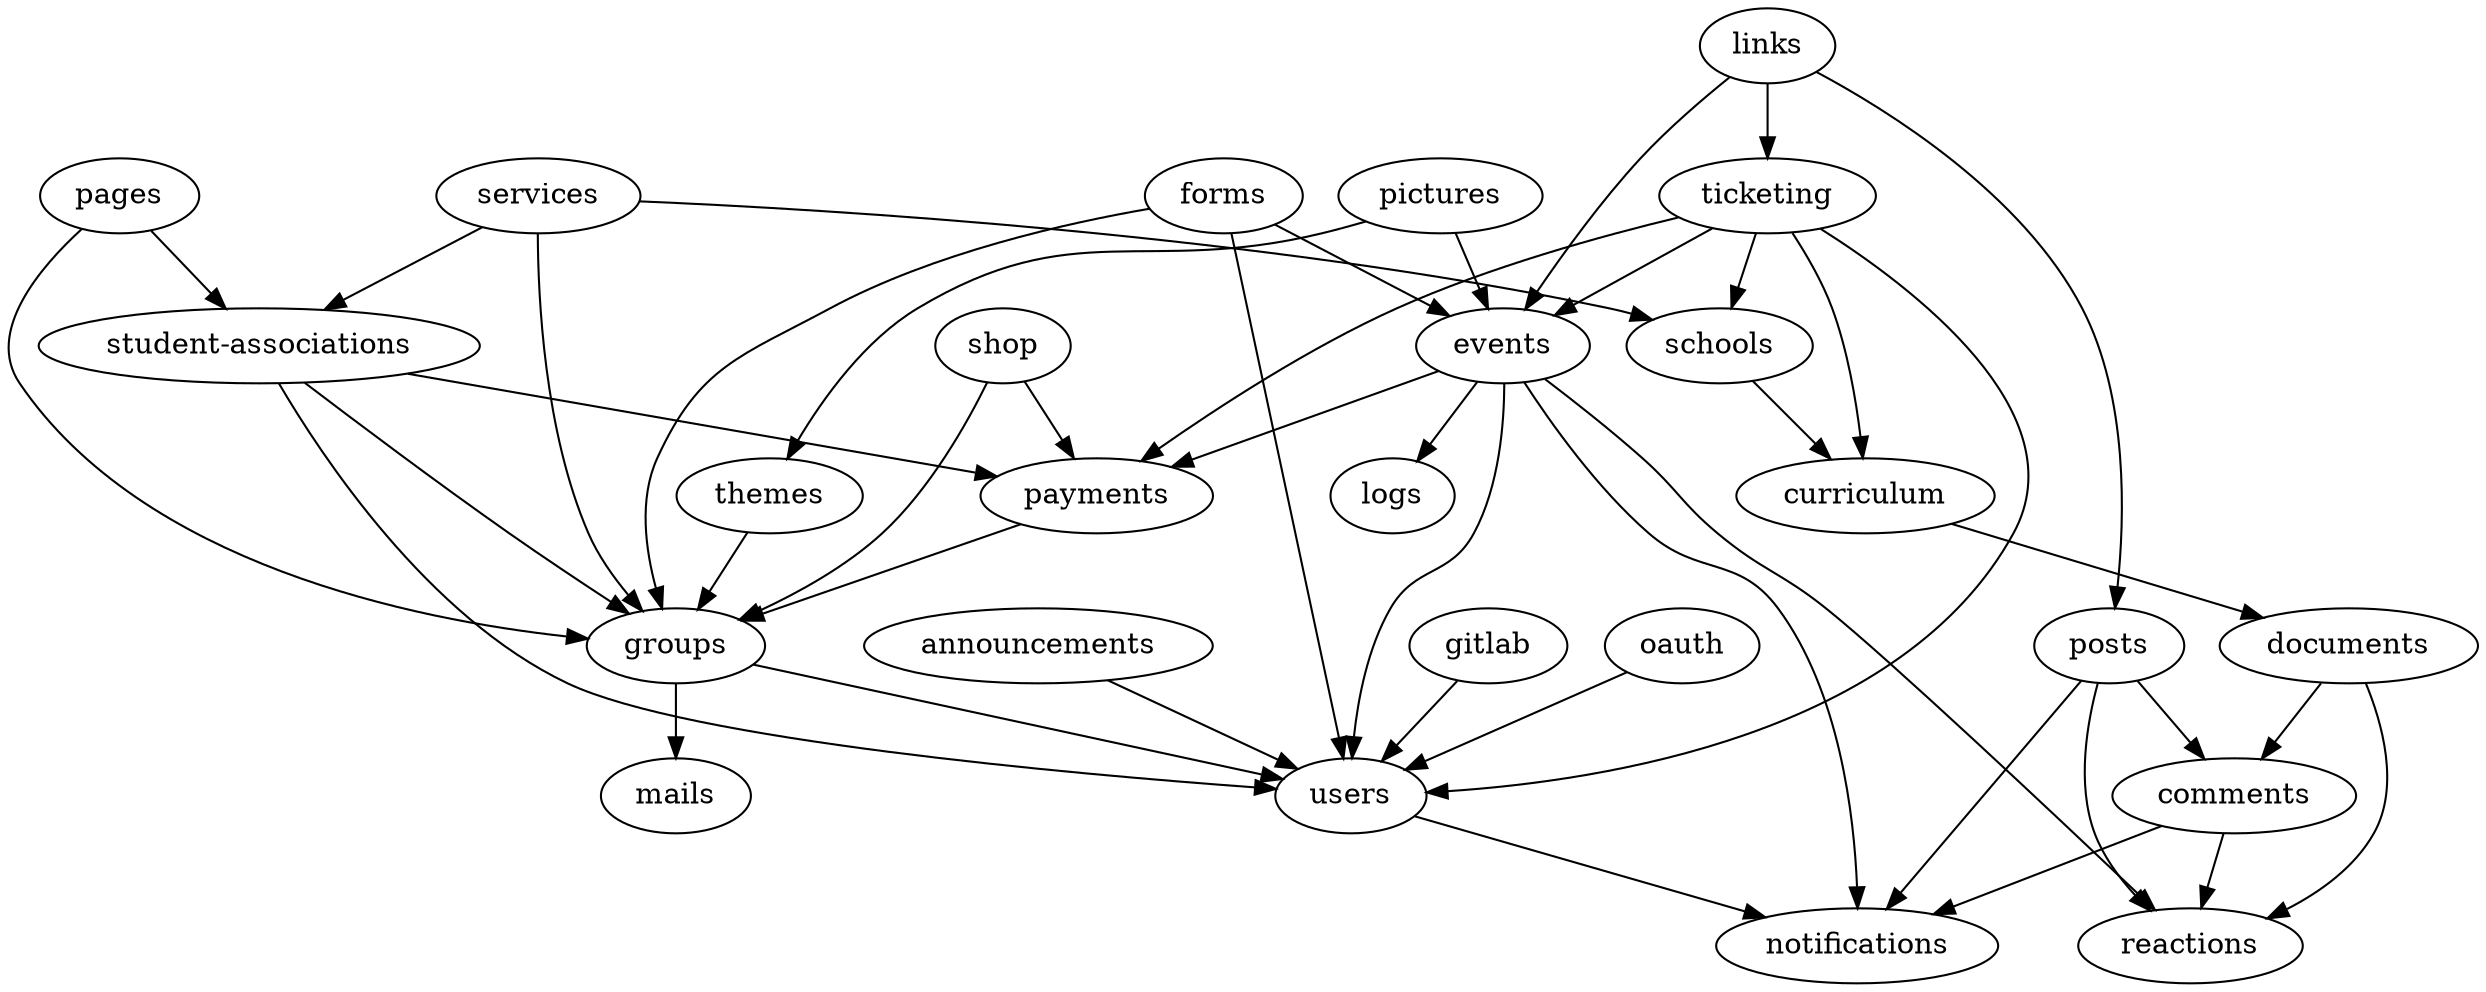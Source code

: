 strict digraph ImportGraph {
    "announcements" -> "users";
    "comments" -> "notifications";
    "comments" -> "reactions";
    "curriculum" -> "documents";
    "documents" -> "comments";
    "documents" -> "reactions";
    "events" -> "logs";
    "events" -> "notifications";
    "events" -> "payments";
    "events" -> "reactions";
    "events" -> "users";
    "forms" -> "events";
    "forms" -> "groups";
    "forms" -> "users";
    "gitlab" -> "users";
    "groups" -> "mails";
    "groups" -> "users";
    "links" -> "events";
    "links" -> "posts";
    "links" -> "ticketing";
    "oauth" -> "users";
    "pages" -> "groups";
    "pages" -> "student-associations";
    "payments" -> "groups";
    "pictures" -> "events";
    "pictures" -> "themes";
    "posts" -> "comments";
    "posts" -> "notifications";
    "posts" -> "reactions";
    "schools" -> "curriculum";
    "services" -> "groups";
    "services" -> "schools";
    "services" -> "student-associations";
    "shop" -> "groups";
    "shop" -> "payments";
    "student-associations" -> "groups";
    "student-associations" -> "payments";
    "student-associations" -> "users";
    "themes" -> "groups";
    "ticketing" -> "curriculum";
    "ticketing" -> "events";
    "ticketing" -> "payments";
    "ticketing" -> "schools";
    "ticketing" -> "users";
    "users" -> "notifications";
}